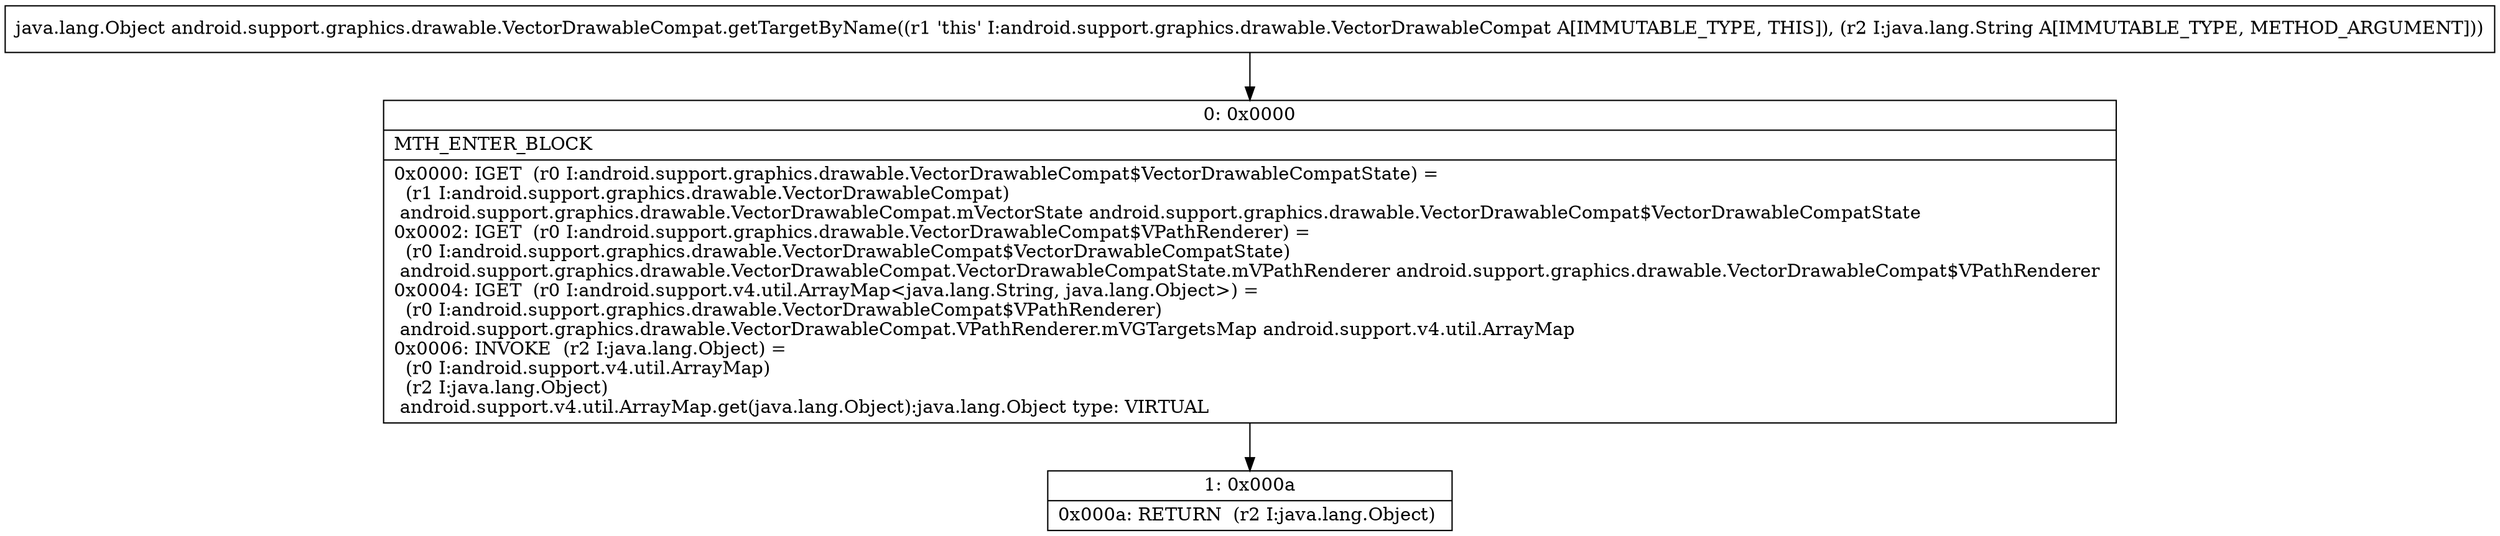digraph "CFG forandroid.support.graphics.drawable.VectorDrawableCompat.getTargetByName(Ljava\/lang\/String;)Ljava\/lang\/Object;" {
Node_0 [shape=record,label="{0\:\ 0x0000|MTH_ENTER_BLOCK\l|0x0000: IGET  (r0 I:android.support.graphics.drawable.VectorDrawableCompat$VectorDrawableCompatState) = \l  (r1 I:android.support.graphics.drawable.VectorDrawableCompat)\l android.support.graphics.drawable.VectorDrawableCompat.mVectorState android.support.graphics.drawable.VectorDrawableCompat$VectorDrawableCompatState \l0x0002: IGET  (r0 I:android.support.graphics.drawable.VectorDrawableCompat$VPathRenderer) = \l  (r0 I:android.support.graphics.drawable.VectorDrawableCompat$VectorDrawableCompatState)\l android.support.graphics.drawable.VectorDrawableCompat.VectorDrawableCompatState.mVPathRenderer android.support.graphics.drawable.VectorDrawableCompat$VPathRenderer \l0x0004: IGET  (r0 I:android.support.v4.util.ArrayMap\<java.lang.String, java.lang.Object\>) = \l  (r0 I:android.support.graphics.drawable.VectorDrawableCompat$VPathRenderer)\l android.support.graphics.drawable.VectorDrawableCompat.VPathRenderer.mVGTargetsMap android.support.v4.util.ArrayMap \l0x0006: INVOKE  (r2 I:java.lang.Object) = \l  (r0 I:android.support.v4.util.ArrayMap)\l  (r2 I:java.lang.Object)\l android.support.v4.util.ArrayMap.get(java.lang.Object):java.lang.Object type: VIRTUAL \l}"];
Node_1 [shape=record,label="{1\:\ 0x000a|0x000a: RETURN  (r2 I:java.lang.Object) \l}"];
MethodNode[shape=record,label="{java.lang.Object android.support.graphics.drawable.VectorDrawableCompat.getTargetByName((r1 'this' I:android.support.graphics.drawable.VectorDrawableCompat A[IMMUTABLE_TYPE, THIS]), (r2 I:java.lang.String A[IMMUTABLE_TYPE, METHOD_ARGUMENT])) }"];
MethodNode -> Node_0;
Node_0 -> Node_1;
}

